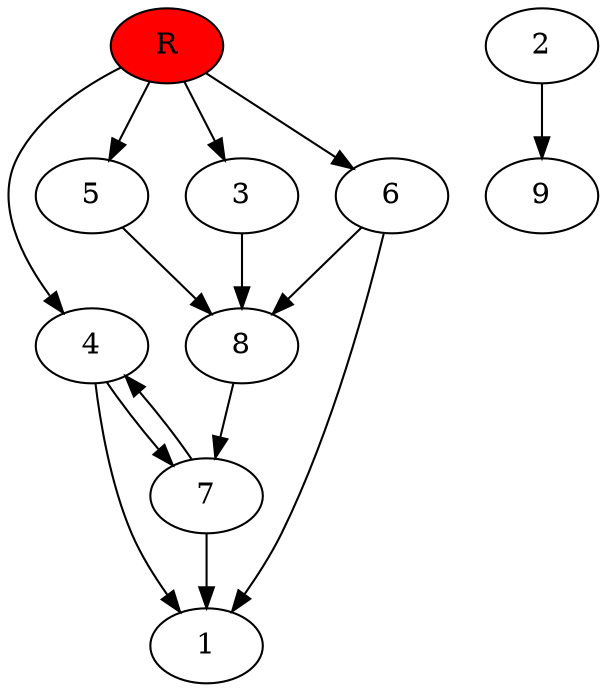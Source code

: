 digraph prb4704 {
	1
	2
	3
	4
	5
	6
	7
	8
	R [fillcolor="#ff0000" style=filled]
	2 -> 9
	3 -> 8
	4 -> 1
	4 -> 7
	5 -> 8
	6 -> 1
	6 -> 8
	7 -> 1
	7 -> 4
	8 -> 7
	R -> 3
	R -> 4
	R -> 5
	R -> 6
}
